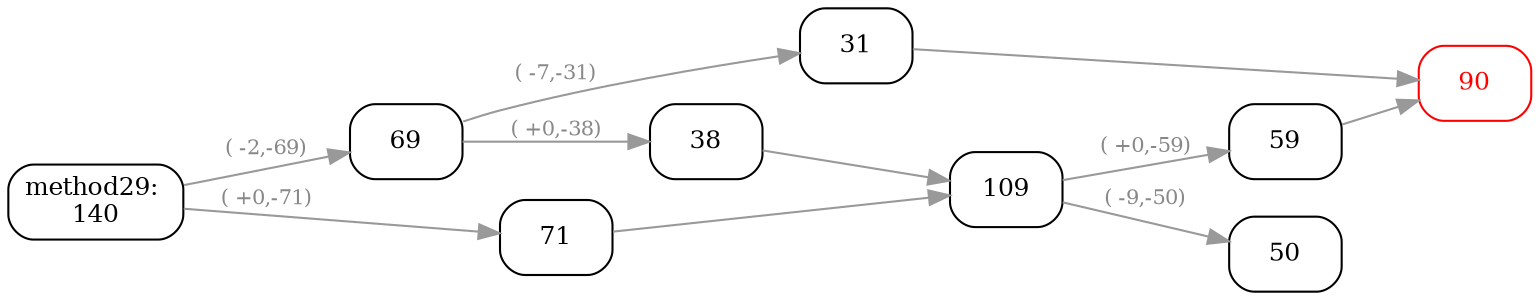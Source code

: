 // comment
digraph method29 {
	graph [rankdir=LR]
	node [color=black fontcolor=black fontsize=12 shape=box style=rounded]
	edge [color="#999999" fontcolor="#888888" fontsize=10]
	"29_00_0" [label="method29: 
140"]
	"29_1_1" [label=69]
	"29_1_2" [label=71]
	"29_00_0" -> "29_1_1" [label="( -2,-69)"]
	"29_00_0" -> "29_1_2" [label="( +0,-71)"]
	"29_2_1" [label=38]
	"29_2_2" [label=31]
	"29_1_1" -> "29_2_1" [label="( +0,-38)"]
	"29_1_1" -> "29_2_2" [label="( -7,-31)"]
	"29_2_3" [label=109]
	"29_2_1" -> "29_2_3"
	"29_1_2" -> "29_2_3"
	"29_3_1" [label=59]
	"29_3_2" [label=50]
	"29_2_3" -> "29_3_1" [label="( +0,-59)"]
	"29_2_3" -> "29_3_2" [label="( -9,-50)"]
	"29_3_3" [label=90 color=red fontcolor=red]
	"29_3_1" -> "29_3_3"
	"29_2_2" -> "29_3_3"
}
